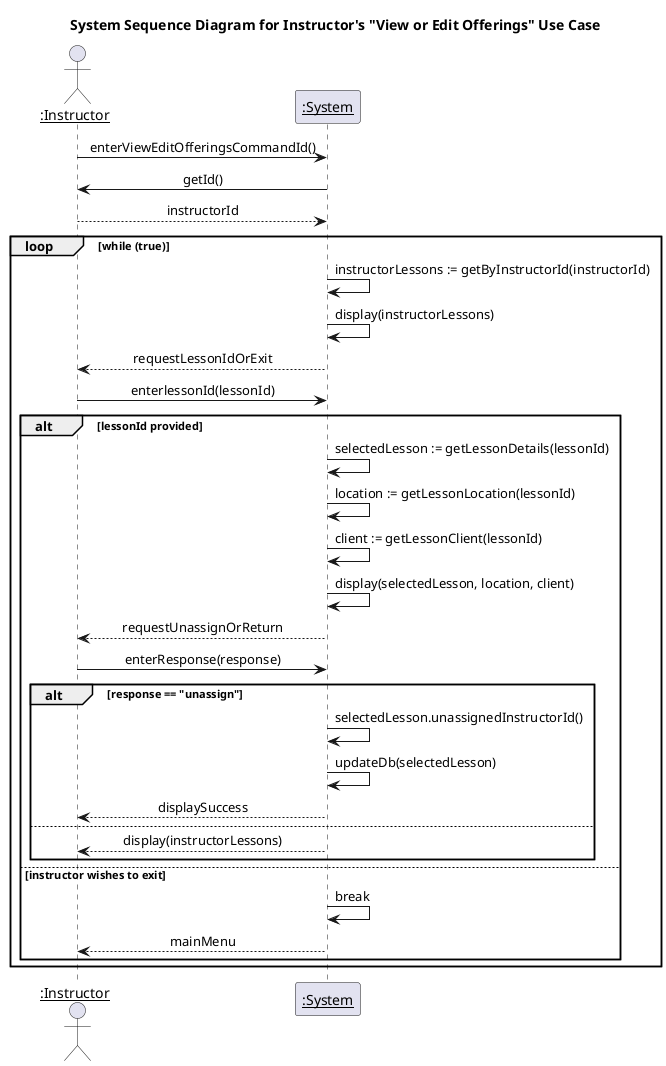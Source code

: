 @startuml System Sequence Diagram for Instructor's "View or Edit Offerings" Use Case
title System Sequence Diagram for Instructor's "View or Edit Offerings" Use Case
skinparam sequenceMessageAlign center

actor "<u>:Instructor" as instructor
participant "<u>:System" as system

instructor -> system : enterViewEditOfferingsCommandId()
system -> instructor : getId()
instructor --> system : instructorId
loop while (true)
    system -> system : instructorLessons := getByInstructorId(instructorId)
    system -> system : display(instructorLessons)
    system --> instructor : requestLessonIdOrExit
    instructor -> system : enterlessonId(lessonId)
    alt lessonId provided
        system -> system : selectedLesson := getLessonDetails(lessonId)
        system -> system : location := getLessonLocation(lessonId)
        system -> system : client := getLessonClient(lessonId)
        system -> system : display(selectedLesson, location, client)
        system --> instructor : requestUnassignOrReturn
        instructor -> system : enterResponse(response)
        alt response == "unassign"
            system -> system : selectedLesson.unassignedInstructorId()
            system -> system : updateDb(selectedLesson)
            system --> instructor : displaySuccess
        else
            system --> instructor : display(instructorLessons)
        end
    else instructor wishes to exit
        system -> system : break
        system --> instructor : mainMenu
    end
end
@enduml